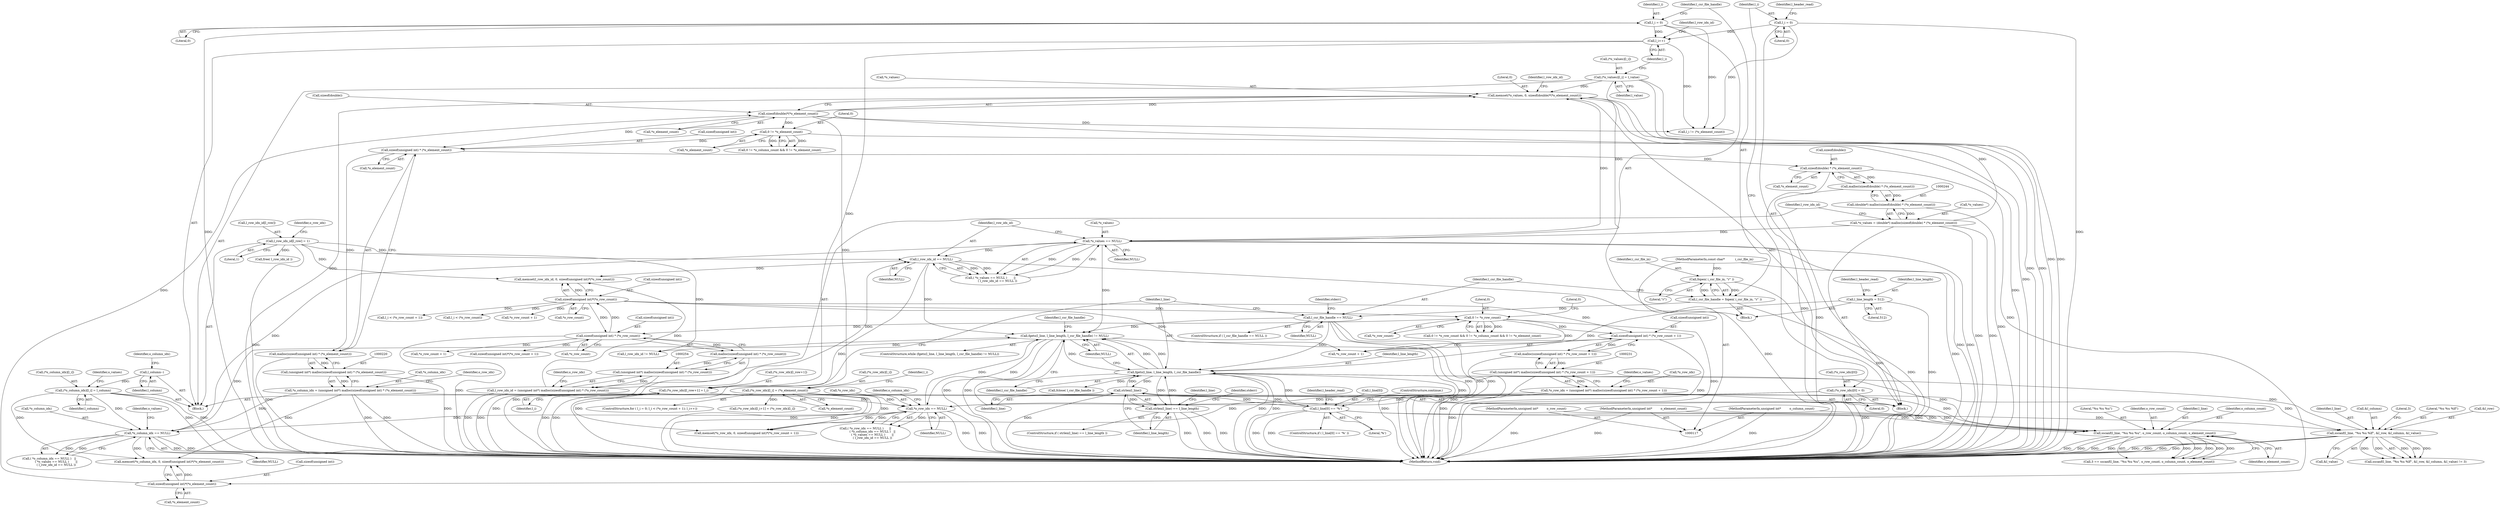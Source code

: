 digraph "0_libxsmm_151481489192e6d1997f8bde52c5c425ea41741d@API" {
"1000305" [label="(Call,memset(*o_values, 0, sizeof(double)*(*o_element_count)))"];
"1000391" [label="(Call,(*o_values)[l_i] = l_value)"];
"1000273" [label="(Call,*o_values == NULL)"];
"1000240" [label="(Call,*o_values = (double*) malloc(sizeof(double) * (*o_element_count)))"];
"1000243" [label="(Call,(double*) malloc(sizeof(double) * (*o_element_count)))"];
"1000245" [label="(Call,malloc(sizeof(double) * (*o_element_count)))"];
"1000246" [label="(Call,sizeof(double) * (*o_element_count))"];
"1000222" [label="(Call,sizeof(unsigned int) * (*o_element_count))"];
"1000309" [label="(Call,sizeof(double)*(*o_element_count))"];
"1000300" [label="(Call,sizeof(unsigned int)*(*o_element_count))"];
"1000211" [label="(Call,0 != *o_element_count)"];
"1000268" [label="(Call,*o_column_idx == NULL)"];
"1000216" [label="(Call,*o_column_idx = (unsigned int*) malloc(sizeof(unsigned int) * (*o_element_count)))"];
"1000219" [label="(Call,(unsigned int*) malloc(sizeof(unsigned int) * (*o_element_count)))"];
"1000221" [label="(Call,malloc(sizeof(unsigned int) * (*o_element_count)))"];
"1000385" [label="(Call,(*o_column_idx)[l_i] = l_column)"];
"1000383" [label="(Call,l_column--)"];
"1000263" [label="(Call,*o_row_idx == NULL)"];
"1000404" [label="(Call,(*o_row_idx)[l_row+1] = l_i)"];
"1000397" [label="(Call,l_i++)"];
"1000141" [label="(Call,l_i = 0)"];
"1000347" [label="(Call,l_i = 0)"];
"1000227" [label="(Call,*o_row_idx = (unsigned int*) malloc(sizeof(unsigned int) * (*o_row_count + 1)))"];
"1000230" [label="(Call,(unsigned int*) malloc(sizeof(unsigned int) * (*o_row_count + 1)))"];
"1000232" [label="(Call,malloc(sizeof(unsigned int) * (*o_row_count + 1)))"];
"1000233" [label="(Call,sizeof(unsigned int) * (*o_row_count + 1))"];
"1000202" [label="(Call,0 != *o_row_count)"];
"1000317" [label="(Call,sizeof(unsigned int)*(*o_row_count))"];
"1000256" [label="(Call,sizeof(unsigned int) * (*o_row_count))"];
"1000341" [label="(Call,(*o_row_idx)[0] = 0)"];
"1000334" [label="(Call,(*o_row_idx)[l_i] = (*o_element_count))"];
"1000159" [label="(Call,fgets(l_line, l_line_length, l_csr_file_handle) != NULL)"];
"1000160" [label="(Call,fgets(l_line, l_line_length, l_csr_file_handle))"];
"1000177" [label="(Call,l_line[0] == '%')"];
"1000168" [label="(Call,strlen(l_line))"];
"1000366" [label="(Call,sscanf(l_line, \"%u %u %lf\", &l_row, &l_column, &l_value))"];
"1000195" [label="(Call,sscanf(l_line, \"%u %u %u\", o_row_count, o_column_count, o_element_count))"];
"1000122" [label="(MethodParameterIn,unsigned int*         o_row_count)"];
"1000123" [label="(MethodParameterIn,unsigned int*         o_column_count)"];
"1000124" [label="(MethodParameterIn,unsigned int*         o_element_count)"];
"1000128" [label="(Call,l_line_length = 512)"];
"1000167" [label="(Call,strlen(l_line) == l_line_length)"];
"1000150" [label="(Call,l_csr_file_handle == NULL)"];
"1000144" [label="(Call,l_csr_file_handle = fopen( i_csr_file_in, \"r\" ))"];
"1000146" [label="(Call,fopen( i_csr_file_in, \"r\" ))"];
"1000118" [label="(MethodParameterIn,const char*           i_csr_file_in)"];
"1000277" [label="(Call,l_row_idx_id == NULL)"];
"1000251" [label="(Call,l_row_idx_id = (unsigned int*) malloc(sizeof(unsigned int) * (*o_row_count)))"];
"1000253" [label="(Call,(unsigned int*) malloc(sizeof(unsigned int) * (*o_row_count)))"];
"1000255" [label="(Call,malloc(sizeof(unsigned int) * (*o_row_count)))"];
"1000399" [label="(Call,l_row_idx_id[l_row] = 1)"];
"1000249" [label="(Call,*o_element_count)"];
"1000365" [label="(Call,sscanf(l_line, \"%u %u %lf\", &l_row, &l_column, &l_value) != 3)"];
"1000265" [label="(Identifier,o_row_idx)"];
"1000326" [label="(Call,l_i < (*o_row_count + 1))"];
"1000274" [label="(Call,*o_values)"];
"1000391" [label="(Call,(*o_values)[l_i] = l_value)"];
"1000401" [label="(Identifier,l_row_idx_id)"];
"1000308" [label="(Literal,0)"];
"1000199" [label="(Identifier,o_column_count)"];
"1000243" [label="(Call,(double*) malloc(sizeof(double) * (*o_element_count)))"];
"1000197" [label="(Literal,\"%u %u %u\")"];
"1000371" [label="(Call,&l_column)"];
"1000375" [label="(Literal,3)"];
"1000230" [label="(Call,(unsigned int*) malloc(sizeof(unsigned int) * (*o_row_count + 1)))"];
"1000176" [label="(ControlStructure,if ( l_line[0] == '%' ))"];
"1000383" [label="(Call,l_column--)"];
"1000128" [label="(Call,l_line_length = 512)"];
"1000161" [label="(Identifier,l_line)"];
"1000158" [label="(ControlStructure,while (fgets(l_line, l_line_length, l_csr_file_handle) != NULL))"];
"1000360" [label="(Block,)"];
"1000415" [label="(Call,l_i != (*o_element_count))"];
"1000403" [label="(Literal,1)"];
"1000271" [label="(Identifier,NULL)"];
"1000134" [label="(Identifier,l_header_read)"];
"1000122" [label="(MethodParameterIn,unsigned int*         o_row_count)"];
"1000162" [label="(Identifier,l_line_length)"];
"1000309" [label="(Call,sizeof(double)*(*o_element_count))"];
"1000314" [label="(Call,memset(l_row_idx_id, 0, sizeof(unsigned int)*(*o_row_count)))"];
"1000188" [label="(Identifier,l_header_read)"];
"1000285" [label="(Call,memset(*o_row_idx, 0, sizeof(unsigned int)*(*o_row_count + 1)))"];
"1000206" [label="(Call,0 != *o_column_count && 0 != *o_element_count)"];
"1000277" [label="(Call,l_row_idx_id == NULL)"];
"1000125" [label="(Block,)"];
"1000454" [label="(Call,l_row_idx_id != NULL)"];
"1000204" [label="(Call,*o_row_count)"];
"1000405" [label="(Call,(*o_row_idx)[l_row+1])"];
"1000179" [label="(Identifier,l_line)"];
"1000232" [label="(Call,malloc(sizeof(unsigned int) * (*o_row_count + 1)))"];
"1000144" [label="(Call,l_csr_file_handle = fopen( i_csr_file_in, \"r\" ))"];
"1000266" [label="(Identifier,NULL)"];
"1000275" [label="(Identifier,o_values)"];
"1000212" [label="(Literal,0)"];
"1000256" [label="(Call,sizeof(unsigned int) * (*o_row_count))"];
"1000236" [label="(Call,*o_row_count + 1)"];
"1000413" [label="(Identifier,l_csr_file_handle)"];
"1000178" [label="(Call,l_line[0])"];
"1000118" [label="(MethodParameterIn,const char*           i_csr_file_in)"];
"1000253" [label="(Call,(unsigned int*) malloc(sizeof(unsigned int) * (*o_row_count)))"];
"1000255" [label="(Call,malloc(sizeof(unsigned int) * (*o_row_count)))"];
"1000173" [label="(Identifier,stderr)"];
"1000428" [label="(Call,l_i < (*o_row_count))"];
"1000346" [label="(Literal,0)"];
"1000147" [label="(Identifier,i_csr_file_in)"];
"1000322" [label="(ControlStructure,for ( l_i = 0; l_i < (*o_row_count + 1); l_i++))"];
"1000150" [label="(Call,l_csr_file_handle == NULL)"];
"1000227" [label="(Call,*o_row_idx = (unsigned int*) malloc(sizeof(unsigned int) * (*o_row_count + 1)))"];
"1000216" [label="(Call,*o_column_idx = (unsigned int*) malloc(sizeof(unsigned int) * (*o_element_count)))"];
"1000159" [label="(Call,fgets(l_line, l_line_length, l_csr_file_handle) != NULL)"];
"1000349" [label="(Literal,0)"];
"1000366" [label="(Call,sscanf(l_line, \"%u %u %lf\", &l_row, &l_column, &l_value))"];
"1000200" [label="(Identifier,o_element_count)"];
"1000246" [label="(Call,sizeof(double) * (*o_element_count))"];
"1000222" [label="(Call,sizeof(unsigned int) * (*o_element_count))"];
"1000217" [label="(Call,*o_column_idx)"];
"1000259" [label="(Call,*o_row_count)"];
"1000201" [label="(Call,0 != *o_row_count && 0 != *o_column_count && 0 != *o_element_count)"];
"1000234" [label="(Call,sizeof(unsigned int))"];
"1000351" [label="(Identifier,l_header_read)"];
"1000169" [label="(Identifier,l_line)"];
"1000164" [label="(Identifier,NULL)"];
"1000143" [label="(Literal,0)"];
"1000160" [label="(Call,fgets(l_line, l_line_length, l_csr_file_handle))"];
"1000386" [label="(Call,(*o_column_idx)[l_i])"];
"1000373" [label="(Call,&l_value)"];
"1000292" [label="(Call,*o_row_count + 1)"];
"1000268" [label="(Call,*o_column_idx == NULL)"];
"1000130" [label="(Literal,512)"];
"1000385" [label="(Call,(*o_column_idx)[l_i] = l_column)"];
"1000312" [label="(Call,*o_element_count)"];
"1000142" [label="(Identifier,l_i)"];
"1000368" [label="(Literal,\"%u %u %lf\")"];
"1000279" [label="(Identifier,NULL)"];
"1000392" [label="(Call,(*o_values)[l_i])"];
"1000315" [label="(Identifier,l_row_idx_id)"];
"1000221" [label="(Call,malloc(sizeof(unsigned int) * (*o_element_count)))"];
"1000151" [label="(Identifier,l_csr_file_handle)"];
"1000264" [label="(Call,*o_row_idx)"];
"1000166" [label="(ControlStructure,if ( strlen(l_line) == l_line_length ))"];
"1000270" [label="(Identifier,o_column_idx)"];
"1000240" [label="(Call,*o_values = (double*) malloc(sizeof(double) * (*o_element_count)))"];
"1000396" [label="(Identifier,l_value)"];
"1000141" [label="(Call,l_i = 0)"];
"1000193" [label="(Call,3 == sscanf(l_line, \"%u %u %u\", o_row_count, o_column_count, o_element_count))"];
"1000276" [label="(Identifier,NULL)"];
"1000328" [label="(Call,*o_row_count + 1)"];
"1000300" [label="(Call,sizeof(unsigned int)*(*o_element_count))"];
"1000407" [label="(Identifier,o_row_idx)"];
"1000129" [label="(Identifier,l_line_length)"];
"1000411" [label="(Identifier,l_i)"];
"1000208" [label="(Literal,0)"];
"1000342" [label="(Call,(*o_row_idx)[0])"];
"1000320" [label="(Call,*o_row_count)"];
"1000257" [label="(Call,sizeof(unsigned int))"];
"1000211" [label="(Call,0 != *o_element_count)"];
"1000272" [label="(Call,( *o_values == NULL )       ||\n               ( l_row_idx_id == NULL ))"];
"1000241" [label="(Call,*o_values)"];
"1000263" [label="(Call,*o_row_idx == NULL)"];
"1000400" [label="(Call,l_row_idx_id[l_row])"];
"1000335" [label="(Call,(*o_row_idx)[l_i])"];
"1000198" [label="(Identifier,o_row_count)"];
"1000310" [label="(Call,sizeof(double))"];
"1000348" [label="(Identifier,l_i)"];
"1000195" [label="(Call,sscanf(l_line, \"%u %u %u\", o_row_count, o_column_count, o_element_count))"];
"1000183" [label="(ControlStructure,continue;)"];
"1000334" [label="(Call,(*o_row_idx)[l_i] = (*o_element_count))"];
"1000317" [label="(Call,sizeof(unsigned int)*(*o_row_count))"];
"1000442" [label="(Call,(*o_row_idx)[l_i+1] = (*o_row_idx)[l_i])"];
"1000203" [label="(Literal,0)"];
"1000252" [label="(Identifier,l_row_idx_id)"];
"1000233" [label="(Call,sizeof(unsigned int) * (*o_row_count + 1))"];
"1000177" [label="(Call,l_line[0] == '%')"];
"1000296" [label="(Call,memset(*o_column_idx, 0, sizeof(unsigned int)*(*o_element_count)))"];
"1000397" [label="(Call,l_i++)"];
"1000155" [label="(Identifier,stderr)"];
"1000202" [label="(Call,0 != *o_row_count)"];
"1000460" [label="(MethodReturn,void)"];
"1000146" [label="(Call,fopen( i_csr_file_in, \"r\" ))"];
"1000399" [label="(Call,l_row_idx_id[l_row] = 1)"];
"1000305" [label="(Call,memset(*o_values, 0, sizeof(double)*(*o_element_count)))"];
"1000247" [label="(Call,sizeof(double))"];
"1000394" [label="(Identifier,o_values)"];
"1000219" [label="(Call,(unsigned int*) malloc(sizeof(unsigned int) * (*o_element_count)))"];
"1000267" [label="(Call,( *o_column_idx == NULL )   ||\n               ( *o_values == NULL )       ||\n               ( l_row_idx_id == NULL ))"];
"1000145" [label="(Identifier,l_csr_file_handle)"];
"1000170" [label="(Identifier,l_line_length)"];
"1000163" [label="(Identifier,l_csr_file_handle)"];
"1000223" [label="(Call,sizeof(unsigned int))"];
"1000303" [label="(Call,*o_element_count)"];
"1000278" [label="(Identifier,l_row_idx_id)"];
"1000347" [label="(Call,l_i = 0)"];
"1000242" [label="(Identifier,o_values)"];
"1000167" [label="(Call,strlen(l_line) == l_line_length)"];
"1000333" [label="(Identifier,l_i)"];
"1000251" [label="(Call,l_row_idx_id = (unsigned int*) malloc(sizeof(unsigned int) * (*o_row_count)))"];
"1000196" [label="(Identifier,l_line)"];
"1000225" [label="(Call,*o_element_count)"];
"1000369" [label="(Call,&l_row)"];
"1000124" [label="(MethodParameterIn,unsigned int*         o_element_count)"];
"1000213" [label="(Call,*o_element_count)"];
"1000123" [label="(MethodParameterIn,unsigned int*         o_column_count)"];
"1000398" [label="(Identifier,l_i)"];
"1000388" [label="(Identifier,o_column_idx)"];
"1000301" [label="(Call,sizeof(unsigned int))"];
"1000262" [label="(Call,( *o_row_idx == NULL )      ||\n               ( *o_column_idx == NULL )   ||\n               ( *o_values == NULL )       ||\n               ( l_row_idx_id == NULL ))"];
"1000318" [label="(Call,sizeof(unsigned int))"];
"1000390" [label="(Identifier,l_column)"];
"1000168" [label="(Call,strlen(l_line))"];
"1000306" [label="(Call,*o_values)"];
"1000152" [label="(Identifier,NULL)"];
"1000269" [label="(Call,*o_column_idx)"];
"1000367" [label="(Identifier,l_line)"];
"1000149" [label="(ControlStructure,if ( l_csr_file_handle == NULL ))"];
"1000339" [label="(Call,*o_element_count)"];
"1000228" [label="(Call,*o_row_idx)"];
"1000273" [label="(Call,*o_values == NULL)"];
"1000289" [label="(Call,sizeof(unsigned int)*(*o_row_count + 1))"];
"1000458" [label="(Call,free( l_row_idx_id ))"];
"1000181" [label="(Literal,'%')"];
"1000404" [label="(Call,(*o_row_idx)[l_row+1] = l_i)"];
"1000341" [label="(Call,(*o_row_idx)[0] = 0)"];
"1000245" [label="(Call,malloc(sizeof(double) * (*o_element_count)))"];
"1000384" [label="(Identifier,l_column)"];
"1000148" [label="(Literal,\"r\")"];
"1000412" [label="(Call,fclose( l_csr_file_handle ))"];
"1000215" [label="(Block,)"];
"1000229" [label="(Identifier,o_row_idx)"];
"1000305" -> "1000215"  [label="AST: "];
"1000305" -> "1000309"  [label="CFG: "];
"1000306" -> "1000305"  [label="AST: "];
"1000308" -> "1000305"  [label="AST: "];
"1000309" -> "1000305"  [label="AST: "];
"1000315" -> "1000305"  [label="CFG: "];
"1000305" -> "1000460"  [label="DDG: "];
"1000305" -> "1000460"  [label="DDG: "];
"1000305" -> "1000460"  [label="DDG: "];
"1000391" -> "1000305"  [label="DDG: "];
"1000273" -> "1000305"  [label="DDG: "];
"1000240" -> "1000305"  [label="DDG: "];
"1000309" -> "1000305"  [label="DDG: "];
"1000391" -> "1000360"  [label="AST: "];
"1000391" -> "1000396"  [label="CFG: "];
"1000392" -> "1000391"  [label="AST: "];
"1000396" -> "1000391"  [label="AST: "];
"1000398" -> "1000391"  [label="CFG: "];
"1000391" -> "1000460"  [label="DDG: "];
"1000391" -> "1000460"  [label="DDG: "];
"1000391" -> "1000273"  [label="DDG: "];
"1000273" -> "1000272"  [label="AST: "];
"1000273" -> "1000276"  [label="CFG: "];
"1000274" -> "1000273"  [label="AST: "];
"1000276" -> "1000273"  [label="AST: "];
"1000278" -> "1000273"  [label="CFG: "];
"1000272" -> "1000273"  [label="CFG: "];
"1000273" -> "1000460"  [label="DDG: "];
"1000273" -> "1000460"  [label="DDG: "];
"1000273" -> "1000159"  [label="DDG: "];
"1000273" -> "1000272"  [label="DDG: "];
"1000273" -> "1000272"  [label="DDG: "];
"1000240" -> "1000273"  [label="DDG: "];
"1000268" -> "1000273"  [label="DDG: "];
"1000273" -> "1000277"  [label="DDG: "];
"1000240" -> "1000215"  [label="AST: "];
"1000240" -> "1000243"  [label="CFG: "];
"1000241" -> "1000240"  [label="AST: "];
"1000243" -> "1000240"  [label="AST: "];
"1000252" -> "1000240"  [label="CFG: "];
"1000240" -> "1000460"  [label="DDG: "];
"1000240" -> "1000460"  [label="DDG: "];
"1000243" -> "1000240"  [label="DDG: "];
"1000243" -> "1000245"  [label="CFG: "];
"1000244" -> "1000243"  [label="AST: "];
"1000245" -> "1000243"  [label="AST: "];
"1000243" -> "1000460"  [label="DDG: "];
"1000245" -> "1000243"  [label="DDG: "];
"1000245" -> "1000246"  [label="CFG: "];
"1000246" -> "1000245"  [label="AST: "];
"1000245" -> "1000460"  [label="DDG: "];
"1000246" -> "1000245"  [label="DDG: "];
"1000246" -> "1000249"  [label="CFG: "];
"1000247" -> "1000246"  [label="AST: "];
"1000249" -> "1000246"  [label="AST: "];
"1000246" -> "1000460"  [label="DDG: "];
"1000222" -> "1000246"  [label="DDG: "];
"1000246" -> "1000300"  [label="DDG: "];
"1000222" -> "1000221"  [label="AST: "];
"1000222" -> "1000225"  [label="CFG: "];
"1000223" -> "1000222"  [label="AST: "];
"1000225" -> "1000222"  [label="AST: "];
"1000221" -> "1000222"  [label="CFG: "];
"1000222" -> "1000221"  [label="DDG: "];
"1000309" -> "1000222"  [label="DDG: "];
"1000211" -> "1000222"  [label="DDG: "];
"1000309" -> "1000312"  [label="CFG: "];
"1000310" -> "1000309"  [label="AST: "];
"1000312" -> "1000309"  [label="AST: "];
"1000309" -> "1000460"  [label="DDG: "];
"1000309" -> "1000211"  [label="DDG: "];
"1000300" -> "1000309"  [label="DDG: "];
"1000309" -> "1000334"  [label="DDG: "];
"1000309" -> "1000415"  [label="DDG: "];
"1000300" -> "1000296"  [label="AST: "];
"1000300" -> "1000303"  [label="CFG: "];
"1000301" -> "1000300"  [label="AST: "];
"1000303" -> "1000300"  [label="AST: "];
"1000296" -> "1000300"  [label="CFG: "];
"1000300" -> "1000296"  [label="DDG: "];
"1000211" -> "1000206"  [label="AST: "];
"1000211" -> "1000213"  [label="CFG: "];
"1000212" -> "1000211"  [label="AST: "];
"1000213" -> "1000211"  [label="AST: "];
"1000206" -> "1000211"  [label="CFG: "];
"1000211" -> "1000460"  [label="DDG: "];
"1000211" -> "1000206"  [label="DDG: "];
"1000211" -> "1000206"  [label="DDG: "];
"1000268" -> "1000267"  [label="AST: "];
"1000268" -> "1000271"  [label="CFG: "];
"1000269" -> "1000268"  [label="AST: "];
"1000271" -> "1000268"  [label="AST: "];
"1000275" -> "1000268"  [label="CFG: "];
"1000267" -> "1000268"  [label="CFG: "];
"1000268" -> "1000460"  [label="DDG: "];
"1000268" -> "1000460"  [label="DDG: "];
"1000268" -> "1000159"  [label="DDG: "];
"1000268" -> "1000267"  [label="DDG: "];
"1000268" -> "1000267"  [label="DDG: "];
"1000216" -> "1000268"  [label="DDG: "];
"1000385" -> "1000268"  [label="DDG: "];
"1000263" -> "1000268"  [label="DDG: "];
"1000268" -> "1000296"  [label="DDG: "];
"1000216" -> "1000215"  [label="AST: "];
"1000216" -> "1000219"  [label="CFG: "];
"1000217" -> "1000216"  [label="AST: "];
"1000219" -> "1000216"  [label="AST: "];
"1000229" -> "1000216"  [label="CFG: "];
"1000216" -> "1000460"  [label="DDG: "];
"1000216" -> "1000460"  [label="DDG: "];
"1000219" -> "1000216"  [label="DDG: "];
"1000216" -> "1000296"  [label="DDG: "];
"1000219" -> "1000221"  [label="CFG: "];
"1000220" -> "1000219"  [label="AST: "];
"1000221" -> "1000219"  [label="AST: "];
"1000219" -> "1000460"  [label="DDG: "];
"1000221" -> "1000219"  [label="DDG: "];
"1000221" -> "1000460"  [label="DDG: "];
"1000385" -> "1000360"  [label="AST: "];
"1000385" -> "1000390"  [label="CFG: "];
"1000386" -> "1000385"  [label="AST: "];
"1000390" -> "1000385"  [label="AST: "];
"1000394" -> "1000385"  [label="CFG: "];
"1000385" -> "1000460"  [label="DDG: "];
"1000385" -> "1000460"  [label="DDG: "];
"1000385" -> "1000296"  [label="DDG: "];
"1000383" -> "1000385"  [label="DDG: "];
"1000383" -> "1000360"  [label="AST: "];
"1000383" -> "1000384"  [label="CFG: "];
"1000384" -> "1000383"  [label="AST: "];
"1000388" -> "1000383"  [label="CFG: "];
"1000263" -> "1000262"  [label="AST: "];
"1000263" -> "1000266"  [label="CFG: "];
"1000264" -> "1000263"  [label="AST: "];
"1000266" -> "1000263"  [label="AST: "];
"1000270" -> "1000263"  [label="CFG: "];
"1000262" -> "1000263"  [label="CFG: "];
"1000263" -> "1000460"  [label="DDG: "];
"1000263" -> "1000460"  [label="DDG: "];
"1000263" -> "1000159"  [label="DDG: "];
"1000263" -> "1000262"  [label="DDG: "];
"1000263" -> "1000262"  [label="DDG: "];
"1000404" -> "1000263"  [label="DDG: "];
"1000227" -> "1000263"  [label="DDG: "];
"1000341" -> "1000263"  [label="DDG: "];
"1000334" -> "1000263"  [label="DDG: "];
"1000159" -> "1000263"  [label="DDG: "];
"1000263" -> "1000285"  [label="DDG: "];
"1000404" -> "1000360"  [label="AST: "];
"1000404" -> "1000411"  [label="CFG: "];
"1000405" -> "1000404"  [label="AST: "];
"1000411" -> "1000404"  [label="AST: "];
"1000161" -> "1000404"  [label="CFG: "];
"1000404" -> "1000460"  [label="DDG: "];
"1000404" -> "1000460"  [label="DDG: "];
"1000404" -> "1000285"  [label="DDG: "];
"1000397" -> "1000404"  [label="DDG: "];
"1000397" -> "1000360"  [label="AST: "];
"1000397" -> "1000398"  [label="CFG: "];
"1000398" -> "1000397"  [label="AST: "];
"1000401" -> "1000397"  [label="CFG: "];
"1000141" -> "1000397"  [label="DDG: "];
"1000347" -> "1000397"  [label="DDG: "];
"1000397" -> "1000415"  [label="DDG: "];
"1000141" -> "1000125"  [label="AST: "];
"1000141" -> "1000143"  [label="CFG: "];
"1000142" -> "1000141"  [label="AST: "];
"1000143" -> "1000141"  [label="AST: "];
"1000145" -> "1000141"  [label="CFG: "];
"1000141" -> "1000460"  [label="DDG: "];
"1000141" -> "1000415"  [label="DDG: "];
"1000347" -> "1000215"  [label="AST: "];
"1000347" -> "1000349"  [label="CFG: "];
"1000348" -> "1000347"  [label="AST: "];
"1000349" -> "1000347"  [label="AST: "];
"1000351" -> "1000347"  [label="CFG: "];
"1000347" -> "1000460"  [label="DDG: "];
"1000347" -> "1000415"  [label="DDG: "];
"1000227" -> "1000215"  [label="AST: "];
"1000227" -> "1000230"  [label="CFG: "];
"1000228" -> "1000227"  [label="AST: "];
"1000230" -> "1000227"  [label="AST: "];
"1000242" -> "1000227"  [label="CFG: "];
"1000227" -> "1000460"  [label="DDG: "];
"1000230" -> "1000227"  [label="DDG: "];
"1000230" -> "1000232"  [label="CFG: "];
"1000231" -> "1000230"  [label="AST: "];
"1000232" -> "1000230"  [label="AST: "];
"1000230" -> "1000460"  [label="DDG: "];
"1000232" -> "1000230"  [label="DDG: "];
"1000232" -> "1000233"  [label="CFG: "];
"1000233" -> "1000232"  [label="AST: "];
"1000232" -> "1000460"  [label="DDG: "];
"1000233" -> "1000232"  [label="DDG: "];
"1000233" -> "1000236"  [label="CFG: "];
"1000234" -> "1000233"  [label="AST: "];
"1000236" -> "1000233"  [label="AST: "];
"1000233" -> "1000460"  [label="DDG: "];
"1000202" -> "1000233"  [label="DDG: "];
"1000317" -> "1000233"  [label="DDG: "];
"1000202" -> "1000201"  [label="AST: "];
"1000202" -> "1000204"  [label="CFG: "];
"1000203" -> "1000202"  [label="AST: "];
"1000204" -> "1000202"  [label="AST: "];
"1000208" -> "1000202"  [label="CFG: "];
"1000201" -> "1000202"  [label="CFG: "];
"1000202" -> "1000460"  [label="DDG: "];
"1000202" -> "1000201"  [label="DDG: "];
"1000202" -> "1000201"  [label="DDG: "];
"1000317" -> "1000202"  [label="DDG: "];
"1000202" -> "1000236"  [label="DDG: "];
"1000202" -> "1000256"  [label="DDG: "];
"1000317" -> "1000314"  [label="AST: "];
"1000317" -> "1000320"  [label="CFG: "];
"1000318" -> "1000317"  [label="AST: "];
"1000320" -> "1000317"  [label="AST: "];
"1000314" -> "1000317"  [label="CFG: "];
"1000317" -> "1000236"  [label="DDG: "];
"1000317" -> "1000256"  [label="DDG: "];
"1000317" -> "1000314"  [label="DDG: "];
"1000256" -> "1000317"  [label="DDG: "];
"1000317" -> "1000326"  [label="DDG: "];
"1000317" -> "1000328"  [label="DDG: "];
"1000317" -> "1000428"  [label="DDG: "];
"1000256" -> "1000255"  [label="AST: "];
"1000256" -> "1000259"  [label="CFG: "];
"1000257" -> "1000256"  [label="AST: "];
"1000259" -> "1000256"  [label="AST: "];
"1000255" -> "1000256"  [label="CFG: "];
"1000256" -> "1000460"  [label="DDG: "];
"1000256" -> "1000255"  [label="DDG: "];
"1000256" -> "1000289"  [label="DDG: "];
"1000256" -> "1000292"  [label="DDG: "];
"1000341" -> "1000215"  [label="AST: "];
"1000341" -> "1000346"  [label="CFG: "];
"1000342" -> "1000341"  [label="AST: "];
"1000346" -> "1000341"  [label="AST: "];
"1000348" -> "1000341"  [label="CFG: "];
"1000341" -> "1000460"  [label="DDG: "];
"1000341" -> "1000285"  [label="DDG: "];
"1000334" -> "1000322"  [label="AST: "];
"1000334" -> "1000339"  [label="CFG: "];
"1000335" -> "1000334"  [label="AST: "];
"1000339" -> "1000334"  [label="AST: "];
"1000333" -> "1000334"  [label="CFG: "];
"1000334" -> "1000460"  [label="DDG: "];
"1000334" -> "1000460"  [label="DDG: "];
"1000334" -> "1000285"  [label="DDG: "];
"1000334" -> "1000442"  [label="DDG: "];
"1000159" -> "1000158"  [label="AST: "];
"1000159" -> "1000164"  [label="CFG: "];
"1000160" -> "1000159"  [label="AST: "];
"1000164" -> "1000159"  [label="AST: "];
"1000169" -> "1000159"  [label="CFG: "];
"1000413" -> "1000159"  [label="CFG: "];
"1000159" -> "1000460"  [label="DDG: "];
"1000159" -> "1000460"  [label="DDG: "];
"1000159" -> "1000460"  [label="DDG: "];
"1000160" -> "1000159"  [label="DDG: "];
"1000160" -> "1000159"  [label="DDG: "];
"1000160" -> "1000159"  [label="DDG: "];
"1000150" -> "1000159"  [label="DDG: "];
"1000277" -> "1000159"  [label="DDG: "];
"1000159" -> "1000454"  [label="DDG: "];
"1000160" -> "1000163"  [label="CFG: "];
"1000161" -> "1000160"  [label="AST: "];
"1000162" -> "1000160"  [label="AST: "];
"1000163" -> "1000160"  [label="AST: "];
"1000164" -> "1000160"  [label="CFG: "];
"1000160" -> "1000460"  [label="DDG: "];
"1000160" -> "1000460"  [label="DDG: "];
"1000160" -> "1000460"  [label="DDG: "];
"1000177" -> "1000160"  [label="DDG: "];
"1000168" -> "1000160"  [label="DDG: "];
"1000366" -> "1000160"  [label="DDG: "];
"1000195" -> "1000160"  [label="DDG: "];
"1000128" -> "1000160"  [label="DDG: "];
"1000167" -> "1000160"  [label="DDG: "];
"1000150" -> "1000160"  [label="DDG: "];
"1000160" -> "1000168"  [label="DDG: "];
"1000160" -> "1000167"  [label="DDG: "];
"1000160" -> "1000412"  [label="DDG: "];
"1000177" -> "1000176"  [label="AST: "];
"1000177" -> "1000181"  [label="CFG: "];
"1000178" -> "1000177"  [label="AST: "];
"1000181" -> "1000177"  [label="AST: "];
"1000183" -> "1000177"  [label="CFG: "];
"1000188" -> "1000177"  [label="CFG: "];
"1000177" -> "1000460"  [label="DDG: "];
"1000177" -> "1000460"  [label="DDG: "];
"1000177" -> "1000168"  [label="DDG: "];
"1000168" -> "1000177"  [label="DDG: "];
"1000177" -> "1000195"  [label="DDG: "];
"1000177" -> "1000366"  [label="DDG: "];
"1000168" -> "1000167"  [label="AST: "];
"1000168" -> "1000169"  [label="CFG: "];
"1000169" -> "1000168"  [label="AST: "];
"1000170" -> "1000168"  [label="CFG: "];
"1000168" -> "1000460"  [label="DDG: "];
"1000168" -> "1000167"  [label="DDG: "];
"1000168" -> "1000195"  [label="DDG: "];
"1000168" -> "1000366"  [label="DDG: "];
"1000366" -> "1000365"  [label="AST: "];
"1000366" -> "1000373"  [label="CFG: "];
"1000367" -> "1000366"  [label="AST: "];
"1000368" -> "1000366"  [label="AST: "];
"1000369" -> "1000366"  [label="AST: "];
"1000371" -> "1000366"  [label="AST: "];
"1000373" -> "1000366"  [label="AST: "];
"1000375" -> "1000366"  [label="CFG: "];
"1000366" -> "1000460"  [label="DDG: "];
"1000366" -> "1000460"  [label="DDG: "];
"1000366" -> "1000460"  [label="DDG: "];
"1000366" -> "1000460"  [label="DDG: "];
"1000366" -> "1000365"  [label="DDG: "];
"1000366" -> "1000365"  [label="DDG: "];
"1000366" -> "1000365"  [label="DDG: "];
"1000366" -> "1000365"  [label="DDG: "];
"1000366" -> "1000365"  [label="DDG: "];
"1000195" -> "1000193"  [label="AST: "];
"1000195" -> "1000200"  [label="CFG: "];
"1000196" -> "1000195"  [label="AST: "];
"1000197" -> "1000195"  [label="AST: "];
"1000198" -> "1000195"  [label="AST: "];
"1000199" -> "1000195"  [label="AST: "];
"1000200" -> "1000195"  [label="AST: "];
"1000193" -> "1000195"  [label="CFG: "];
"1000195" -> "1000460"  [label="DDG: "];
"1000195" -> "1000460"  [label="DDG: "];
"1000195" -> "1000460"  [label="DDG: "];
"1000195" -> "1000460"  [label="DDG: "];
"1000195" -> "1000193"  [label="DDG: "];
"1000195" -> "1000193"  [label="DDG: "];
"1000195" -> "1000193"  [label="DDG: "];
"1000195" -> "1000193"  [label="DDG: "];
"1000195" -> "1000193"  [label="DDG: "];
"1000122" -> "1000195"  [label="DDG: "];
"1000123" -> "1000195"  [label="DDG: "];
"1000124" -> "1000195"  [label="DDG: "];
"1000122" -> "1000117"  [label="AST: "];
"1000122" -> "1000460"  [label="DDG: "];
"1000123" -> "1000117"  [label="AST: "];
"1000123" -> "1000460"  [label="DDG: "];
"1000124" -> "1000117"  [label="AST: "];
"1000124" -> "1000460"  [label="DDG: "];
"1000128" -> "1000125"  [label="AST: "];
"1000128" -> "1000130"  [label="CFG: "];
"1000129" -> "1000128"  [label="AST: "];
"1000130" -> "1000128"  [label="AST: "];
"1000134" -> "1000128"  [label="CFG: "];
"1000128" -> "1000460"  [label="DDG: "];
"1000167" -> "1000166"  [label="AST: "];
"1000167" -> "1000170"  [label="CFG: "];
"1000170" -> "1000167"  [label="AST: "];
"1000173" -> "1000167"  [label="CFG: "];
"1000179" -> "1000167"  [label="CFG: "];
"1000167" -> "1000460"  [label="DDG: "];
"1000167" -> "1000460"  [label="DDG: "];
"1000167" -> "1000460"  [label="DDG: "];
"1000150" -> "1000149"  [label="AST: "];
"1000150" -> "1000152"  [label="CFG: "];
"1000151" -> "1000150"  [label="AST: "];
"1000152" -> "1000150"  [label="AST: "];
"1000155" -> "1000150"  [label="CFG: "];
"1000161" -> "1000150"  [label="CFG: "];
"1000150" -> "1000460"  [label="DDG: "];
"1000150" -> "1000460"  [label="DDG: "];
"1000150" -> "1000460"  [label="DDG: "];
"1000144" -> "1000150"  [label="DDG: "];
"1000144" -> "1000125"  [label="AST: "];
"1000144" -> "1000146"  [label="CFG: "];
"1000145" -> "1000144"  [label="AST: "];
"1000146" -> "1000144"  [label="AST: "];
"1000151" -> "1000144"  [label="CFG: "];
"1000144" -> "1000460"  [label="DDG: "];
"1000146" -> "1000144"  [label="DDG: "];
"1000146" -> "1000144"  [label="DDG: "];
"1000146" -> "1000148"  [label="CFG: "];
"1000147" -> "1000146"  [label="AST: "];
"1000148" -> "1000146"  [label="AST: "];
"1000146" -> "1000460"  [label="DDG: "];
"1000118" -> "1000146"  [label="DDG: "];
"1000118" -> "1000117"  [label="AST: "];
"1000118" -> "1000460"  [label="DDG: "];
"1000277" -> "1000272"  [label="AST: "];
"1000277" -> "1000279"  [label="CFG: "];
"1000278" -> "1000277"  [label="AST: "];
"1000279" -> "1000277"  [label="AST: "];
"1000272" -> "1000277"  [label="CFG: "];
"1000277" -> "1000460"  [label="DDG: "];
"1000277" -> "1000460"  [label="DDG: "];
"1000277" -> "1000272"  [label="DDG: "];
"1000277" -> "1000272"  [label="DDG: "];
"1000251" -> "1000277"  [label="DDG: "];
"1000399" -> "1000277"  [label="DDG: "];
"1000277" -> "1000314"  [label="DDG: "];
"1000251" -> "1000215"  [label="AST: "];
"1000251" -> "1000253"  [label="CFG: "];
"1000252" -> "1000251"  [label="AST: "];
"1000253" -> "1000251"  [label="AST: "];
"1000265" -> "1000251"  [label="CFG: "];
"1000251" -> "1000460"  [label="DDG: "];
"1000251" -> "1000460"  [label="DDG: "];
"1000253" -> "1000251"  [label="DDG: "];
"1000251" -> "1000314"  [label="DDG: "];
"1000253" -> "1000255"  [label="CFG: "];
"1000254" -> "1000253"  [label="AST: "];
"1000255" -> "1000253"  [label="AST: "];
"1000253" -> "1000460"  [label="DDG: "];
"1000255" -> "1000253"  [label="DDG: "];
"1000255" -> "1000460"  [label="DDG: "];
"1000399" -> "1000360"  [label="AST: "];
"1000399" -> "1000403"  [label="CFG: "];
"1000400" -> "1000399"  [label="AST: "];
"1000403" -> "1000399"  [label="AST: "];
"1000407" -> "1000399"  [label="CFG: "];
"1000399" -> "1000460"  [label="DDG: "];
"1000399" -> "1000314"  [label="DDG: "];
"1000399" -> "1000454"  [label="DDG: "];
"1000399" -> "1000458"  [label="DDG: "];
}

